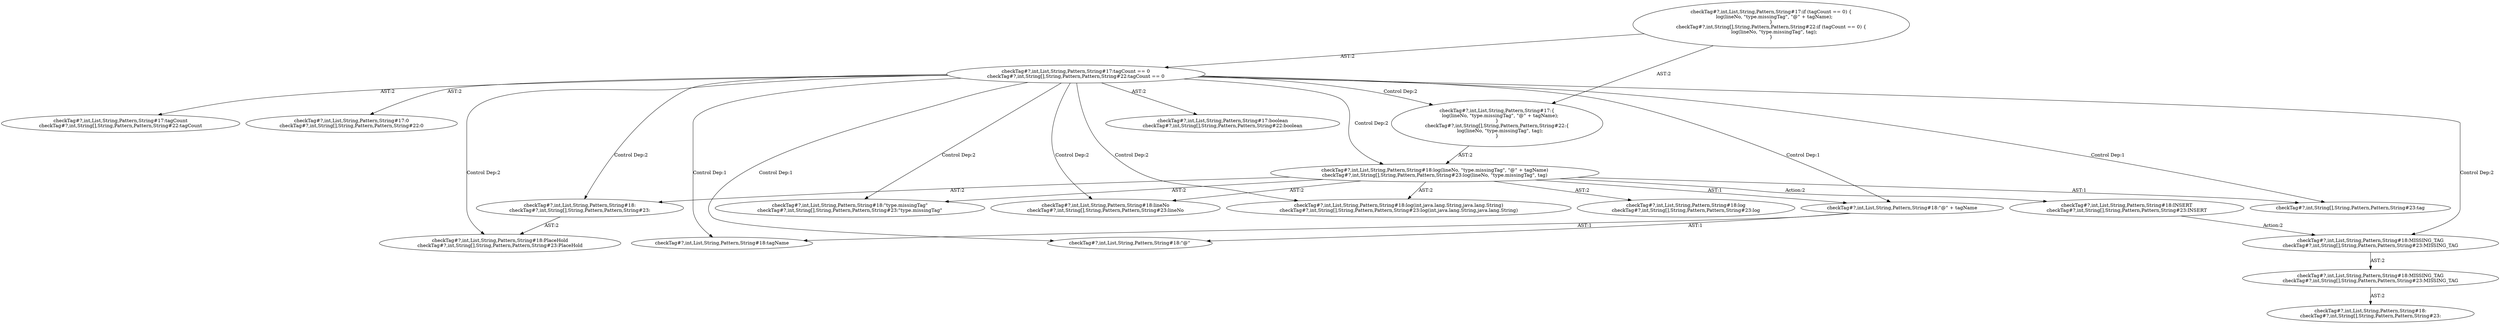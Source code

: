 digraph "Pattern" {
0 [label="checkTag#?,int,List,String,Pattern,String#18:INSERT
checkTag#?,int,String[],String,Pattern,Pattern,String#23:INSERT" shape=ellipse]
1 [label="checkTag#?,int,List,String,Pattern,String#18:log(lineNo, \"type.missingTag\", \"@\" + tagName)
checkTag#?,int,String[],String,Pattern,Pattern,String#23:log(lineNo, \"type.missingTag\", tag)" shape=ellipse]
2 [label="checkTag#?,int,List,String,Pattern,String#17:tagCount == 0
checkTag#?,int,String[],String,Pattern,Pattern,String#22:tagCount == 0" shape=ellipse]
3 [label="checkTag#?,int,List,String,Pattern,String#17:if (tagCount == 0) \{
    log(lineNo, \"type.missingTag\", \"@\" + tagName);
\}
checkTag#?,int,String[],String,Pattern,Pattern,String#22:if (tagCount == 0) \{
    log(lineNo, \"type.missingTag\", tag);
\}" shape=ellipse]
4 [label="checkTag#?,int,List,String,Pattern,String#17:boolean
checkTag#?,int,String[],String,Pattern,Pattern,String#22:boolean" shape=ellipse]
5 [label="checkTag#?,int,List,String,Pattern,String#17:tagCount
checkTag#?,int,String[],String,Pattern,Pattern,String#22:tagCount" shape=ellipse]
6 [label="checkTag#?,int,List,String,Pattern,String#17:0
checkTag#?,int,String[],String,Pattern,Pattern,String#22:0" shape=ellipse]
7 [label="checkTag#?,int,List,String,Pattern,String#17:\{
    log(lineNo, \"type.missingTag\", \"@\" + tagName);
\}
checkTag#?,int,String[],String,Pattern,Pattern,String#22:\{
    log(lineNo, \"type.missingTag\", tag);
\}" shape=ellipse]
8 [label="checkTag#?,int,List,String,Pattern,String#18:log(int,java.lang.String,java.lang.String)
checkTag#?,int,String[],String,Pattern,Pattern,String#23:log(int,java.lang.String,java.lang.String)" shape=ellipse]
9 [label="checkTag#?,int,List,String,Pattern,String#18:
checkTag#?,int,String[],String,Pattern,Pattern,String#23:" shape=ellipse]
10 [label="checkTag#?,int,List,String,Pattern,String#18:PlaceHold
checkTag#?,int,String[],String,Pattern,Pattern,String#23:PlaceHold" shape=ellipse]
11 [label="checkTag#?,int,List,String,Pattern,String#18:lineNo
checkTag#?,int,String[],String,Pattern,Pattern,String#23:lineNo" shape=ellipse]
12 [label="checkTag#?,int,List,String,Pattern,String#18:\"type.missingTag\"
checkTag#?,int,String[],String,Pattern,Pattern,String#23:\"type.missingTag\"" shape=ellipse]
13 [label="checkTag#?,int,List,String,Pattern,String#18:\"@\" + tagName" shape=ellipse]
14 [label="checkTag#?,int,List,String,Pattern,String#18:\"@\"" shape=ellipse]
15 [label="checkTag#?,int,List,String,Pattern,String#18:tagName" shape=ellipse]
16 [label="checkTag#?,int,List,String,Pattern,String#18:MISSING_TAG
checkTag#?,int,String[],String,Pattern,Pattern,String#23:MISSING_TAG" shape=ellipse]
17 [label="checkTag#?,int,List,String,Pattern,String#18:MISSING_TAG
checkTag#?,int,String[],String,Pattern,Pattern,String#23:MISSING_TAG" shape=ellipse]
18 [label="checkTag#?,int,List,String,Pattern,String#18:
checkTag#?,int,String[],String,Pattern,Pattern,String#23:" shape=ellipse]
19 [label="checkTag#?,int,List,String,Pattern,String#18:log
checkTag#?,int,String[],String,Pattern,Pattern,String#23:log" shape=ellipse]
20 [label="checkTag#?,int,String[],String,Pattern,Pattern,String#23:tag" shape=ellipse]
0 -> 16 [label="Action:2"];
1 -> 0 [label="Action:2"];
1 -> 19 [label="AST:2"];
1 -> 9 [label="AST:2"];
1 -> 8 [label="AST:2"];
1 -> 11 [label="AST:2"];
1 -> 12 [label="AST:2"];
1 -> 13 [label="AST:1"];
1 -> 20 [label="AST:1"];
2 -> 1 [label="Control Dep:2"];
2 -> 4 [label="AST:2"];
2 -> 5 [label="AST:2"];
2 -> 6 [label="AST:2"];
2 -> 7 [label="Control Dep:2"];
2 -> 8 [label="Control Dep:2"];
2 -> 9 [label="Control Dep:2"];
2 -> 10 [label="Control Dep:2"];
2 -> 11 [label="Control Dep:2"];
2 -> 12 [label="Control Dep:2"];
2 -> 13 [label="Control Dep:1"];
2 -> 14 [label="Control Dep:1"];
2 -> 15 [label="Control Dep:1"];
2 -> 16 [label="Control Dep:2"];
2 -> 20 [label="Control Dep:1"];
3 -> 2 [label="AST:2"];
3 -> 7 [label="AST:2"];
7 -> 1 [label="AST:2"];
9 -> 10 [label="AST:2"];
13 -> 14 [label="AST:1"];
13 -> 15 [label="AST:1"];
16 -> 17 [label="AST:2"];
17 -> 18 [label="AST:2"];
}